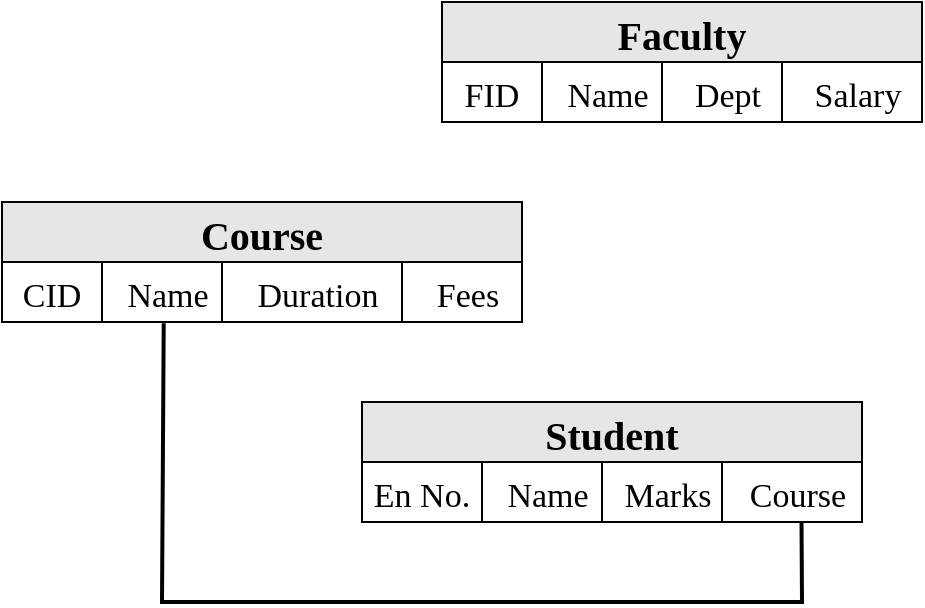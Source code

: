 <mxfile version="20.8.16" type="device"><diagram id="R2lEEEUBdFMjLlhIrx00" name="Page-1"><mxGraphModel dx="615" dy="469" grid="1" gridSize="10" guides="1" tooltips="1" connect="1" arrows="1" fold="1" page="1" pageScale="1" pageWidth="850" pageHeight="1100" math="0" shadow="0" extFonts="Permanent Marker^https://fonts.googleapis.com/css?family=Permanent+Marker"><root><mxCell id="0"/><mxCell id="1" parent="0"/><mxCell id="p9AKBqevIbpbCSaHC0t--31" value="Course" style="shape=table;startSize=30;container=1;collapsible=1;childLayout=tableLayout;fixedRows=1;rowLines=0;fontStyle=1;align=center;resizeLast=1;fontSize=20;fontFamily=Ubuntu Mono;fillColor=#E6E6E6;" parent="1" vertex="1"><mxGeometry x="260" y="600" width="260" height="60" as="geometry"/></mxCell><mxCell id="p9AKBqevIbpbCSaHC0t--32" value="" style="shape=tableRow;horizontal=0;startSize=0;swimlaneHead=0;swimlaneBody=0;fillColor=none;collapsible=0;dropTarget=0;points=[[0,0.5],[1,0.5]];portConstraint=eastwest;top=0;left=0;right=0;bottom=1;" parent="p9AKBqevIbpbCSaHC0t--31" vertex="1"><mxGeometry y="30" width="260" height="30" as="geometry"/></mxCell><mxCell id="p9AKBqevIbpbCSaHC0t--33" value="CID" style="shape=partialRectangle;connectable=0;fillColor=none;top=0;left=0;bottom=0;right=0;fontStyle=0;overflow=hidden;fontFamily=Ubuntu Mono;fontSize=17;" parent="p9AKBqevIbpbCSaHC0t--32" vertex="1"><mxGeometry width="50" height="30" as="geometry"><mxRectangle width="50" height="30" as="alternateBounds"/></mxGeometry></mxCell><mxCell id="p9AKBqevIbpbCSaHC0t--34" value="Name" style="shape=partialRectangle;connectable=0;fillColor=none;top=0;left=0;bottom=0;right=0;align=center;spacingLeft=6;fontStyle=0;overflow=hidden;fontFamily=Ubuntu Mono;fontSize=17;" parent="p9AKBqevIbpbCSaHC0t--32" vertex="1"><mxGeometry x="50" width="60" height="30" as="geometry"><mxRectangle width="60" height="30" as="alternateBounds"/></mxGeometry></mxCell><mxCell id="p9AKBqevIbpbCSaHC0t--45" value="Duration" style="shape=partialRectangle;connectable=0;fillColor=none;top=0;left=0;bottom=0;right=0;align=center;spacingLeft=6;fontStyle=0;overflow=hidden;fontSize=17;fontFamily=Ubuntu Mono;" parent="p9AKBqevIbpbCSaHC0t--32" vertex="1"><mxGeometry x="110" width="90" height="30" as="geometry"><mxRectangle width="90" height="30" as="alternateBounds"/></mxGeometry></mxCell><mxCell id="p9AKBqevIbpbCSaHC0t--46" value="Fees" style="shape=partialRectangle;connectable=0;fillColor=none;top=0;left=0;bottom=0;right=0;align=center;spacingLeft=6;fontStyle=0;overflow=hidden;fontSize=17;fontFamily=Ubuntu Mono;" parent="p9AKBqevIbpbCSaHC0t--32" vertex="1"><mxGeometry x="200" width="60" height="30" as="geometry"><mxRectangle width="60" height="30" as="alternateBounds"/></mxGeometry></mxCell><mxCell id="p9AKBqevIbpbCSaHC0t--47" value="Faculty" style="shape=table;startSize=30;container=1;collapsible=1;childLayout=tableLayout;fixedRows=1;rowLines=0;fontStyle=1;align=center;resizeLast=1;fontSize=20;fontFamily=Ubuntu Mono;fillColor=#E6E6E6;" parent="1" vertex="1"><mxGeometry x="480" y="500" width="240" height="60" as="geometry"/></mxCell><mxCell id="p9AKBqevIbpbCSaHC0t--48" value="" style="shape=tableRow;horizontal=0;startSize=0;swimlaneHead=0;swimlaneBody=0;fillColor=none;collapsible=0;dropTarget=0;points=[[0,0.5],[1,0.5]];portConstraint=eastwest;top=0;left=0;right=0;bottom=1;" parent="p9AKBqevIbpbCSaHC0t--47" vertex="1"><mxGeometry y="30" width="240" height="30" as="geometry"/></mxCell><mxCell id="p9AKBqevIbpbCSaHC0t--49" value="FID" style="shape=partialRectangle;connectable=0;fillColor=none;top=0;left=0;bottom=0;right=0;fontStyle=0;overflow=hidden;fontFamily=Ubuntu Mono;fontSize=17;" parent="p9AKBqevIbpbCSaHC0t--48" vertex="1"><mxGeometry width="50" height="30" as="geometry"><mxRectangle width="50" height="30" as="alternateBounds"/></mxGeometry></mxCell><mxCell id="p9AKBqevIbpbCSaHC0t--50" value="Name" style="shape=partialRectangle;connectable=0;fillColor=none;top=0;left=0;bottom=0;right=0;align=center;spacingLeft=6;fontStyle=0;overflow=hidden;fontFamily=Ubuntu Mono;fontSize=17;" parent="p9AKBqevIbpbCSaHC0t--48" vertex="1"><mxGeometry x="50" width="60" height="30" as="geometry"><mxRectangle width="60" height="30" as="alternateBounds"/></mxGeometry></mxCell><mxCell id="p9AKBqevIbpbCSaHC0t--51" value="Dept" style="shape=partialRectangle;connectable=0;fillColor=none;top=0;left=0;bottom=0;right=0;align=center;spacingLeft=6;fontStyle=0;overflow=hidden;fontSize=17;fontFamily=Ubuntu Mono;" parent="p9AKBqevIbpbCSaHC0t--48" vertex="1"><mxGeometry x="110" width="60" height="30" as="geometry"><mxRectangle width="60" height="30" as="alternateBounds"/></mxGeometry></mxCell><mxCell id="p9AKBqevIbpbCSaHC0t--52" value="Salary" style="shape=partialRectangle;connectable=0;fillColor=none;top=0;left=0;bottom=0;right=0;align=center;spacingLeft=6;fontStyle=0;overflow=hidden;fontSize=17;fontFamily=Ubuntu Mono;" parent="p9AKBqevIbpbCSaHC0t--48" vertex="1"><mxGeometry x="170" width="70" height="30" as="geometry"><mxRectangle width="70" height="30" as="alternateBounds"/></mxGeometry></mxCell><mxCell id="p9AKBqevIbpbCSaHC0t--53" value="Student" style="shape=table;startSize=30;container=1;collapsible=1;childLayout=tableLayout;fixedRows=1;rowLines=0;fontStyle=1;align=center;resizeLast=1;fontSize=20;fontFamily=Ubuntu Mono;fillColor=#E6E6E6;" parent="1" vertex="1"><mxGeometry x="440" y="700" width="250" height="60" as="geometry"/></mxCell><mxCell id="p9AKBqevIbpbCSaHC0t--54" value="" style="shape=tableRow;horizontal=0;startSize=0;swimlaneHead=0;swimlaneBody=0;fillColor=none;collapsible=0;dropTarget=0;points=[[0,0.5],[1,0.5]];portConstraint=eastwest;top=0;left=0;right=0;bottom=1;" parent="p9AKBqevIbpbCSaHC0t--53" vertex="1"><mxGeometry y="30" width="250" height="30" as="geometry"/></mxCell><mxCell id="p9AKBqevIbpbCSaHC0t--55" value="En No." style="shape=partialRectangle;connectable=0;fillColor=none;top=0;left=0;bottom=0;right=0;fontStyle=0;overflow=hidden;fontFamily=Ubuntu Mono;fontSize=17;" parent="p9AKBqevIbpbCSaHC0t--54" vertex="1"><mxGeometry width="60" height="30" as="geometry"><mxRectangle width="60" height="30" as="alternateBounds"/></mxGeometry></mxCell><mxCell id="p9AKBqevIbpbCSaHC0t--56" value="Name" style="shape=partialRectangle;connectable=0;fillColor=none;top=0;left=0;bottom=0;right=0;align=center;spacingLeft=6;fontStyle=0;overflow=hidden;fontFamily=Ubuntu Mono;fontSize=17;" parent="p9AKBqevIbpbCSaHC0t--54" vertex="1"><mxGeometry x="60" width="60" height="30" as="geometry"><mxRectangle width="60" height="30" as="alternateBounds"/></mxGeometry></mxCell><mxCell id="p9AKBqevIbpbCSaHC0t--57" value="Marks" style="shape=partialRectangle;connectable=0;fillColor=none;top=0;left=0;bottom=0;right=0;align=center;spacingLeft=6;fontStyle=0;overflow=hidden;fontSize=17;fontFamily=Ubuntu Mono;" parent="p9AKBqevIbpbCSaHC0t--54" vertex="1"><mxGeometry x="120" width="60" height="30" as="geometry"><mxRectangle width="60" height="30" as="alternateBounds"/></mxGeometry></mxCell><mxCell id="p9AKBqevIbpbCSaHC0t--58" value="Course" style="shape=partialRectangle;connectable=0;fillColor=none;top=0;left=0;bottom=0;right=0;align=center;spacingLeft=6;fontStyle=0;overflow=hidden;fontSize=17;fontFamily=Ubuntu Mono;" parent="p9AKBqevIbpbCSaHC0t--54" vertex="1"><mxGeometry x="180" width="70" height="30" as="geometry"><mxRectangle width="70" height="30" as="alternateBounds"/></mxGeometry></mxCell><mxCell id="MgeFbuVOgiUd0Il6BohQ-4" value="" style="endArrow=none;html=1;rounded=0;strokeWidth=2;fontFamily=Ubuntu Mono;fontSize=28;elbow=vertical;exitX=0.311;exitY=1.021;exitDx=0;exitDy=0;exitPerimeter=0;entryX=0.879;entryY=0.984;entryDx=0;entryDy=0;entryPerimeter=0;" edge="1" parent="1" source="p9AKBqevIbpbCSaHC0t--32" target="p9AKBqevIbpbCSaHC0t--54"><mxGeometry width="50" height="50" relative="1" as="geometry"><mxPoint x="340" y="790" as="sourcePoint"/><mxPoint x="390" y="740" as="targetPoint"/><Array as="points"><mxPoint x="340" y="800"/><mxPoint x="660" y="800"/></Array></mxGeometry></mxCell></root></mxGraphModel></diagram></mxfile>